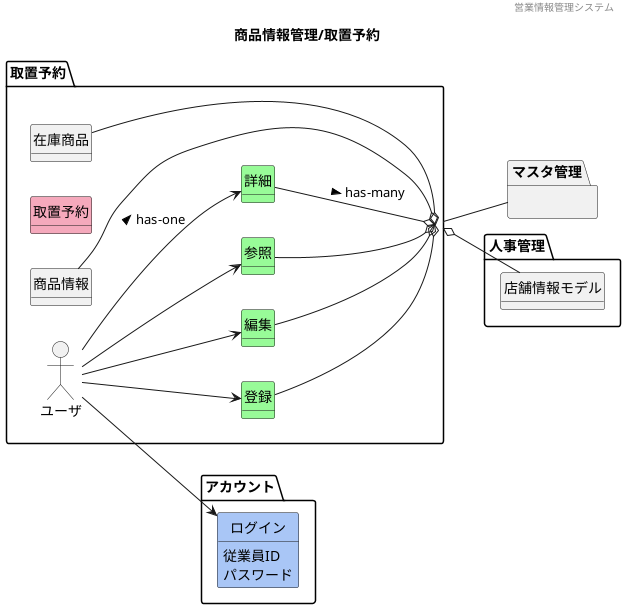@startuml images/商品情報管理/取置予約
' ヘッダー
header 営業情報管理システム
' タイトル
title 商品情報管理/取置予約
' 
hide circle
' 
hide method
left to right direction

package "アカウント"{
    class "ログイン" #A9C6F6
}

package "取置予約" {
    'ユーザや外部システム
    mix_actor "ユーザ"
    class "登録" #98fb98
    class "編集" #98fb98
    class "参照" #98fb98
    class "詳細" #98fb98
    class "取置予約" #F5A9BC
    class "商品情報" 
    class "在庫商品" 
}
    package 人事管理{
        class "店舗情報モデル" 
    }
    package "マスタ管理"{
        }


    ' class "" #F5A9BC
    ' class "" #ffd700

    'モデル同士の関係
    ユーザ --> 参照
    ユーザ --> 登録
    ユーザ --> 編集
    ユーザ --> 詳細 : > has-one
    ユーザ --> ログイン
    参照 --o 取置予約
    登録 --o 取置予約
    編集 --o 取置予約
    詳細 --o 取置予約 : > has-many
    取置予約 o-- 商品情報
    取置予約 o-- 在庫商品
    取置予約 o-down- 店舗情報モデル
    取置予約 -down- マスタ管理

    'ドメインクラスの属性
    ' 在庫商品と取置予約のフィードがない
    ' 商品情報 : 型番
    ' 商品情報 : 商品コード
    ' 商品情報 : JANコード
    ' 商品情報 : 商品画像
    ' 商品情報 : 在庫場所
    ' 商品情報 : カテゴリ
    ' 商品情報 : 仕入価格
    ログイン : 従業員ID
    ログイン : パスワード




@enduml